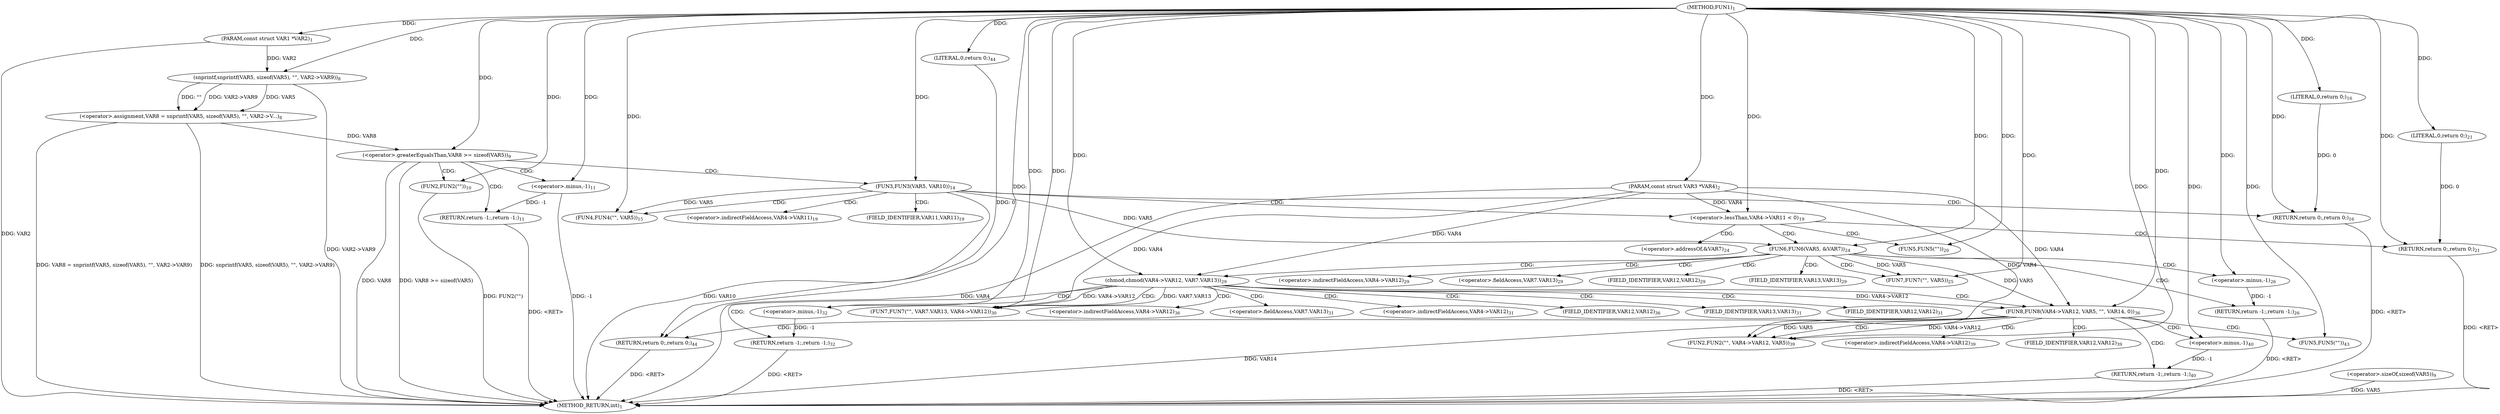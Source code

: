 digraph "FUN1" {  
"8" [label = <(METHOD,FUN1)<SUB>1</SUB>> ]
"112" [label = <(METHOD_RETURN,int)<SUB>1</SUB>> ]
"9" [label = <(PARAM,const struct VAR1 *VAR2)<SUB>1</SUB>> ]
"10" [label = <(PARAM,const struct VAR3 *VAR4)<SUB>2</SUB>> ]
"15" [label = <(&lt;operator&gt;.assignment,VAR8 = snprintf(VAR5, sizeof(VAR5), &quot;&quot;, VAR2-&gt;V...)<SUB>8</SUB>> ]
"108" [label = <(FUN5,FUN5(&quot;&quot;))<SUB>43</SUB>> ]
"110" [label = <(RETURN,return 0;,return 0;)<SUB>44</SUB>> ]
"26" [label = <(&lt;operator&gt;.greaterEqualsThan,VAR8 &gt;= sizeof(VAR5))<SUB>9</SUB>> ]
"37" [label = <(FUN3,FUN3(VAR5, VAR10))<SUB>14</SUB>> ]
"47" [label = <(&lt;operator&gt;.lessThan,VAR4-&gt;VAR11 &lt; 0)<SUB>19</SUB>> ]
"58" [label = <(FUN6,FUN6(VAR5, &amp;VAR7))<SUB>24</SUB>> ]
"70" [label = <(chmod,chmod(VAR4-&gt;VAR12, VAR7.VAR13))<SUB>29</SUB>> ]
"90" [label = <(FUN8,FUN8(VAR4-&gt;VAR12, VAR5, &quot;&quot;, VAR14, 0))<SUB>36</SUB>> ]
"111" [label = <(LITERAL,0,return 0;)<SUB>44</SUB>> ]
"17" [label = <(snprintf,snprintf(VAR5, sizeof(VAR5), &quot;&quot;, VAR2-&gt;VAR9))<SUB>8</SUB>> ]
"31" [label = <(FUN2,FUN2(&quot;&quot;))<SUB>10</SUB>> ]
"33" [label = <(RETURN,return -1;,return -1;)<SUB>11</SUB>> ]
"41" [label = <(FUN4,FUN4(&quot;&quot;, VAR5))<SUB>15</SUB>> ]
"44" [label = <(RETURN,return 0;,return 0;)<SUB>16</SUB>> ]
"53" [label = <(FUN5,FUN5(&quot;&quot;))<SUB>20</SUB>> ]
"55" [label = <(RETURN,return 0;,return 0;)<SUB>21</SUB>> ]
"63" [label = <(FUN7,FUN7(&quot;&quot;, VAR5))<SUB>25</SUB>> ]
"66" [label = <(RETURN,return -1;,return -1;)<SUB>26</SUB>> ]
"78" [label = <(FUN7,FUN7(&quot;&quot;,
			 VAR7.VAR13, VAR4-&gt;VAR12))<SUB>30</SUB>> ]
"86" [label = <(RETURN,return -1;,return -1;)<SUB>32</SUB>> ]
"99" [label = <(FUN2,FUN2(&quot;&quot;, VAR4-&gt;VAR12, VAR5))<SUB>39</SUB>> ]
"105" [label = <(RETURN,return -1;,return -1;)<SUB>40</SUB>> ]
"28" [label = <(&lt;operator&gt;.sizeOf,sizeof(VAR5))<SUB>9</SUB>> ]
"34" [label = <(&lt;operator&gt;.minus,-1)<SUB>11</SUB>> ]
"45" [label = <(LITERAL,0,return 0;)<SUB>16</SUB>> ]
"56" [label = <(LITERAL,0,return 0;)<SUB>21</SUB>> ]
"67" [label = <(&lt;operator&gt;.minus,-1)<SUB>26</SUB>> ]
"87" [label = <(&lt;operator&gt;.minus,-1)<SUB>32</SUB>> ]
"106" [label = <(&lt;operator&gt;.minus,-1)<SUB>40</SUB>> ]
"48" [label = <(&lt;operator&gt;.indirectFieldAccess,VAR4-&gt;VAR11)<SUB>19</SUB>> ]
"60" [label = <(&lt;operator&gt;.addressOf,&amp;VAR7)<SUB>24</SUB>> ]
"71" [label = <(&lt;operator&gt;.indirectFieldAccess,VAR4-&gt;VAR12)<SUB>29</SUB>> ]
"74" [label = <(&lt;operator&gt;.fieldAccess,VAR7.VAR13)<SUB>29</SUB>> ]
"91" [label = <(&lt;operator&gt;.indirectFieldAccess,VAR4-&gt;VAR12)<SUB>36</SUB>> ]
"50" [label = <(FIELD_IDENTIFIER,VAR11,VAR11)<SUB>19</SUB>> ]
"73" [label = <(FIELD_IDENTIFIER,VAR12,VAR12)<SUB>29</SUB>> ]
"76" [label = <(FIELD_IDENTIFIER,VAR13,VAR13)<SUB>29</SUB>> ]
"80" [label = <(&lt;operator&gt;.fieldAccess,VAR7.VAR13)<SUB>31</SUB>> ]
"83" [label = <(&lt;operator&gt;.indirectFieldAccess,VAR4-&gt;VAR12)<SUB>31</SUB>> ]
"93" [label = <(FIELD_IDENTIFIER,VAR12,VAR12)<SUB>36</SUB>> ]
"101" [label = <(&lt;operator&gt;.indirectFieldAccess,VAR4-&gt;VAR12)<SUB>39</SUB>> ]
"82" [label = <(FIELD_IDENTIFIER,VAR13,VAR13)<SUB>31</SUB>> ]
"85" [label = <(FIELD_IDENTIFIER,VAR12,VAR12)<SUB>31</SUB>> ]
"103" [label = <(FIELD_IDENTIFIER,VAR12,VAR12)<SUB>39</SUB>> ]
  "44" -> "112"  [ label = "DDG: &lt;RET&gt;"] 
  "105" -> "112"  [ label = "DDG: &lt;RET&gt;"] 
  "33" -> "112"  [ label = "DDG: &lt;RET&gt;"] 
  "86" -> "112"  [ label = "DDG: &lt;RET&gt;"] 
  "110" -> "112"  [ label = "DDG: &lt;RET&gt;"] 
  "66" -> "112"  [ label = "DDG: &lt;RET&gt;"] 
  "55" -> "112"  [ label = "DDG: &lt;RET&gt;"] 
  "9" -> "112"  [ label = "DDG: VAR2"] 
  "10" -> "112"  [ label = "DDG: VAR4"] 
  "17" -> "112"  [ label = "DDG: VAR2-&gt;VAR9"] 
  "15" -> "112"  [ label = "DDG: snprintf(VAR5, sizeof(VAR5), &quot;&quot;, VAR2-&gt;VAR9)"] 
  "15" -> "112"  [ label = "DDG: VAR8 = snprintf(VAR5, sizeof(VAR5), &quot;&quot;, VAR2-&gt;VAR9)"] 
  "26" -> "112"  [ label = "DDG: VAR8"] 
  "28" -> "112"  [ label = "DDG: VAR5"] 
  "26" -> "112"  [ label = "DDG: VAR8 &gt;= sizeof(VAR5)"] 
  "31" -> "112"  [ label = "DDG: FUN2(&quot;&quot;)"] 
  "34" -> "112"  [ label = "DDG: -1"] 
  "37" -> "112"  [ label = "DDG: VAR10"] 
  "90" -> "112"  [ label = "DDG: VAR14"] 
  "8" -> "9"  [ label = "DDG: "] 
  "8" -> "10"  [ label = "DDG: "] 
  "17" -> "15"  [ label = "DDG: VAR5"] 
  "17" -> "15"  [ label = "DDG: &quot;&quot;"] 
  "17" -> "15"  [ label = "DDG: VAR2-&gt;VAR9"] 
  "111" -> "110"  [ label = "DDG: 0"] 
  "8" -> "110"  [ label = "DDG: "] 
  "8" -> "108"  [ label = "DDG: "] 
  "8" -> "111"  [ label = "DDG: "] 
  "8" -> "17"  [ label = "DDG: "] 
  "9" -> "17"  [ label = "DDG: VAR2"] 
  "15" -> "26"  [ label = "DDG: VAR8"] 
  "8" -> "26"  [ label = "DDG: "] 
  "34" -> "33"  [ label = "DDG: -1"] 
  "8" -> "37"  [ label = "DDG: "] 
  "45" -> "44"  [ label = "DDG: 0"] 
  "8" -> "44"  [ label = "DDG: "] 
  "10" -> "47"  [ label = "DDG: VAR4"] 
  "8" -> "47"  [ label = "DDG: "] 
  "56" -> "55"  [ label = "DDG: 0"] 
  "8" -> "55"  [ label = "DDG: "] 
  "37" -> "58"  [ label = "DDG: VAR5"] 
  "8" -> "58"  [ label = "DDG: "] 
  "67" -> "66"  [ label = "DDG: -1"] 
  "10" -> "70"  [ label = "DDG: VAR4"] 
  "8" -> "70"  [ label = "DDG: "] 
  "87" -> "86"  [ label = "DDG: -1"] 
  "10" -> "90"  [ label = "DDG: VAR4"] 
  "70" -> "90"  [ label = "DDG: VAR4-&gt;VAR12"] 
  "58" -> "90"  [ label = "DDG: VAR5"] 
  "8" -> "90"  [ label = "DDG: "] 
  "106" -> "105"  [ label = "DDG: -1"] 
  "8" -> "31"  [ label = "DDG: "] 
  "8" -> "41"  [ label = "DDG: "] 
  "37" -> "41"  [ label = "DDG: VAR5"] 
  "8" -> "45"  [ label = "DDG: "] 
  "8" -> "53"  [ label = "DDG: "] 
  "8" -> "56"  [ label = "DDG: "] 
  "8" -> "63"  [ label = "DDG: "] 
  "58" -> "63"  [ label = "DDG: VAR5"] 
  "8" -> "78"  [ label = "DDG: "] 
  "70" -> "78"  [ label = "DDG: VAR7.VAR13"] 
  "10" -> "78"  [ label = "DDG: VAR4"] 
  "70" -> "78"  [ label = "DDG: VAR4-&gt;VAR12"] 
  "8" -> "99"  [ label = "DDG: "] 
  "10" -> "99"  [ label = "DDG: VAR4"] 
  "90" -> "99"  [ label = "DDG: VAR4-&gt;VAR12"] 
  "90" -> "99"  [ label = "DDG: VAR5"] 
  "8" -> "34"  [ label = "DDG: "] 
  "8" -> "67"  [ label = "DDG: "] 
  "8" -> "87"  [ label = "DDG: "] 
  "8" -> "106"  [ label = "DDG: "] 
  "26" -> "34"  [ label = "CDG: "] 
  "26" -> "37"  [ label = "CDG: "] 
  "26" -> "33"  [ label = "CDG: "] 
  "26" -> "31"  [ label = "CDG: "] 
  "37" -> "47"  [ label = "CDG: "] 
  "37" -> "48"  [ label = "CDG: "] 
  "37" -> "50"  [ label = "CDG: "] 
  "37" -> "44"  [ label = "CDG: "] 
  "37" -> "41"  [ label = "CDG: "] 
  "47" -> "60"  [ label = "CDG: "] 
  "47" -> "58"  [ label = "CDG: "] 
  "47" -> "53"  [ label = "CDG: "] 
  "47" -> "55"  [ label = "CDG: "] 
  "58" -> "73"  [ label = "CDG: "] 
  "58" -> "66"  [ label = "CDG: "] 
  "58" -> "67"  [ label = "CDG: "] 
  "58" -> "74"  [ label = "CDG: "] 
  "58" -> "76"  [ label = "CDG: "] 
  "58" -> "71"  [ label = "CDG: "] 
  "58" -> "70"  [ label = "CDG: "] 
  "58" -> "63"  [ label = "CDG: "] 
  "70" -> "85"  [ label = "CDG: "] 
  "70" -> "87"  [ label = "CDG: "] 
  "70" -> "91"  [ label = "CDG: "] 
  "70" -> "82"  [ label = "CDG: "] 
  "70" -> "93"  [ label = "CDG: "] 
  "70" -> "90"  [ label = "CDG: "] 
  "70" -> "80"  [ label = "CDG: "] 
  "70" -> "83"  [ label = "CDG: "] 
  "70" -> "78"  [ label = "CDG: "] 
  "70" -> "86"  [ label = "CDG: "] 
  "90" -> "99"  [ label = "CDG: "] 
  "90" -> "103"  [ label = "CDG: "] 
  "90" -> "106"  [ label = "CDG: "] 
  "90" -> "101"  [ label = "CDG: "] 
  "90" -> "105"  [ label = "CDG: "] 
  "90" -> "110"  [ label = "CDG: "] 
  "90" -> "108"  [ label = "CDG: "] 
}
